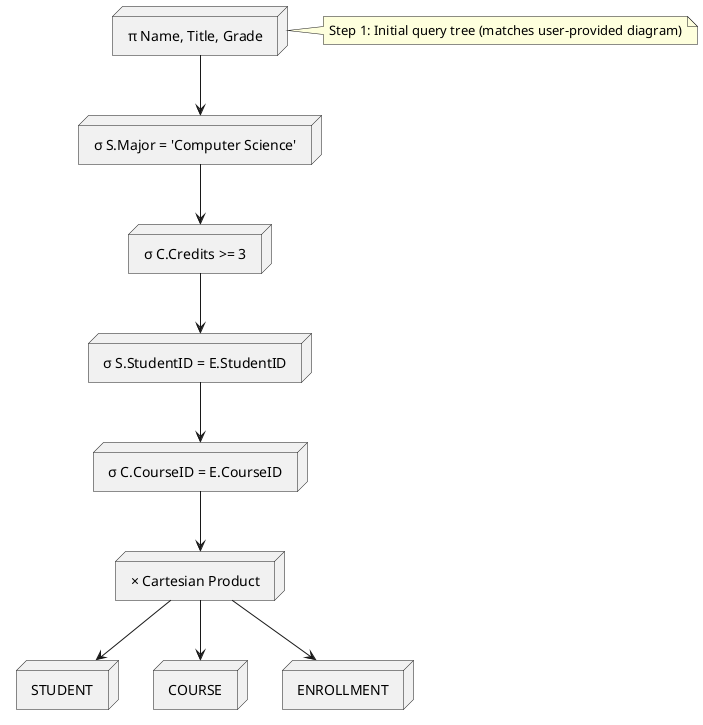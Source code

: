 @startuml Query_Optimization

node "π Name, Title, Grade" as P1
node "σ S.Major = 'Computer Science'" as S1
node "σ C.Credits >= 3" as S2
node "σ S.StudentID = E.StudentID" as S3
node "σ C.CourseID = E.CourseID" as S4
node "× Cartesian Product" as X1
node "STUDENT" as ST1
node "COURSE" as CO1
node "ENROLLMENT" as EN1
P1 --> S1
S1 --> S2
S2 --> S3
S3 --> S4
S4 --> X1
X1 --> ST1
X1 --> CO1
X1 --> EN1
note right of P1
Step 1: Initial query tree (matches user-provided diagram)
end note

newpage

node "π (Name, Title, Grade)" as P2
node "σ (StudentID=E.StudentID, CourseID=E.CourseID)" as S5
node "σ (Major='CS')" as S6
node "STUDENT" as ST2
node "σ (Credits>=3)" as S7
node "COURSE" as CO2
node "ENROLLMENT" as EN2
P2 --> S5
S5 --> S6
S6 --> ST2
S5 --> S7
S7 --> CO2
S5 --> EN2
note right of P2
Step 2: Push selections to base relations
end note

newpage

node "π (Name, Title, Grade)" as P3
node "σ (StudentID=E.StudentID, CourseID=E.CourseID)" as S8
node "σ (Major='CS')" as S9
node "STUDENT" as ST3
node "σ (Credits>=3)" as S10
node "COURSE" as CO3
node "ENROLLMENT" as EN3
P3 --> S8
S8 --> S9
S9 --> ST3
S8 --> S10
S10 --> CO3
S8 --> EN3
note right of P3
Step 3: Apply most selective conditions first
end note

newpage

node "π (Name, Title, Grade)" as P4
node "⋈ (StudentID=E.StudentID)" as J1
node "⋈ (CourseID=E.CourseID)" as J2
node "σ (Major='CS')" as S11
node "STUDENT" as ST4
node "ENROLLMENT" as EN4
node "σ (Credits>=3)" as S12
node "COURSE" as CO4
P4 --> J1
J1 --> S11
S11 --> ST4
J1 --> J2
J2 --> EN4
J2 --> S12
S12 --> CO4
note right of P4
Step 4: Use joins instead of cross product + selection
end note

newpage

node "π (Name, Title, Grade)" as P5
node "⋈ (StudentID=E.StudentID)" as J3
node "⋈ (CourseID=E.CourseID)" as J4
node "σ (Major='CS')" as S13
node "π (StudentID, Name)" as Proj1
node "STUDENT" as ST5
node "ENROLLMENT" as EN5
node "σ (Credits>=3)" as S14
node "π (CourseID, Title, Credits)" as Proj2
node "COURSE" as CO5
P5 --> J3
J3 --> S13
S13 --> Proj1
Proj1 --> ST5
J3 --> J4
J4 --> EN5
J4 --> S14
S14 --> Proj2
Proj2 --> CO5
note right of P5
Step 5: Push projections to reduce columns early
end note

@enduml
